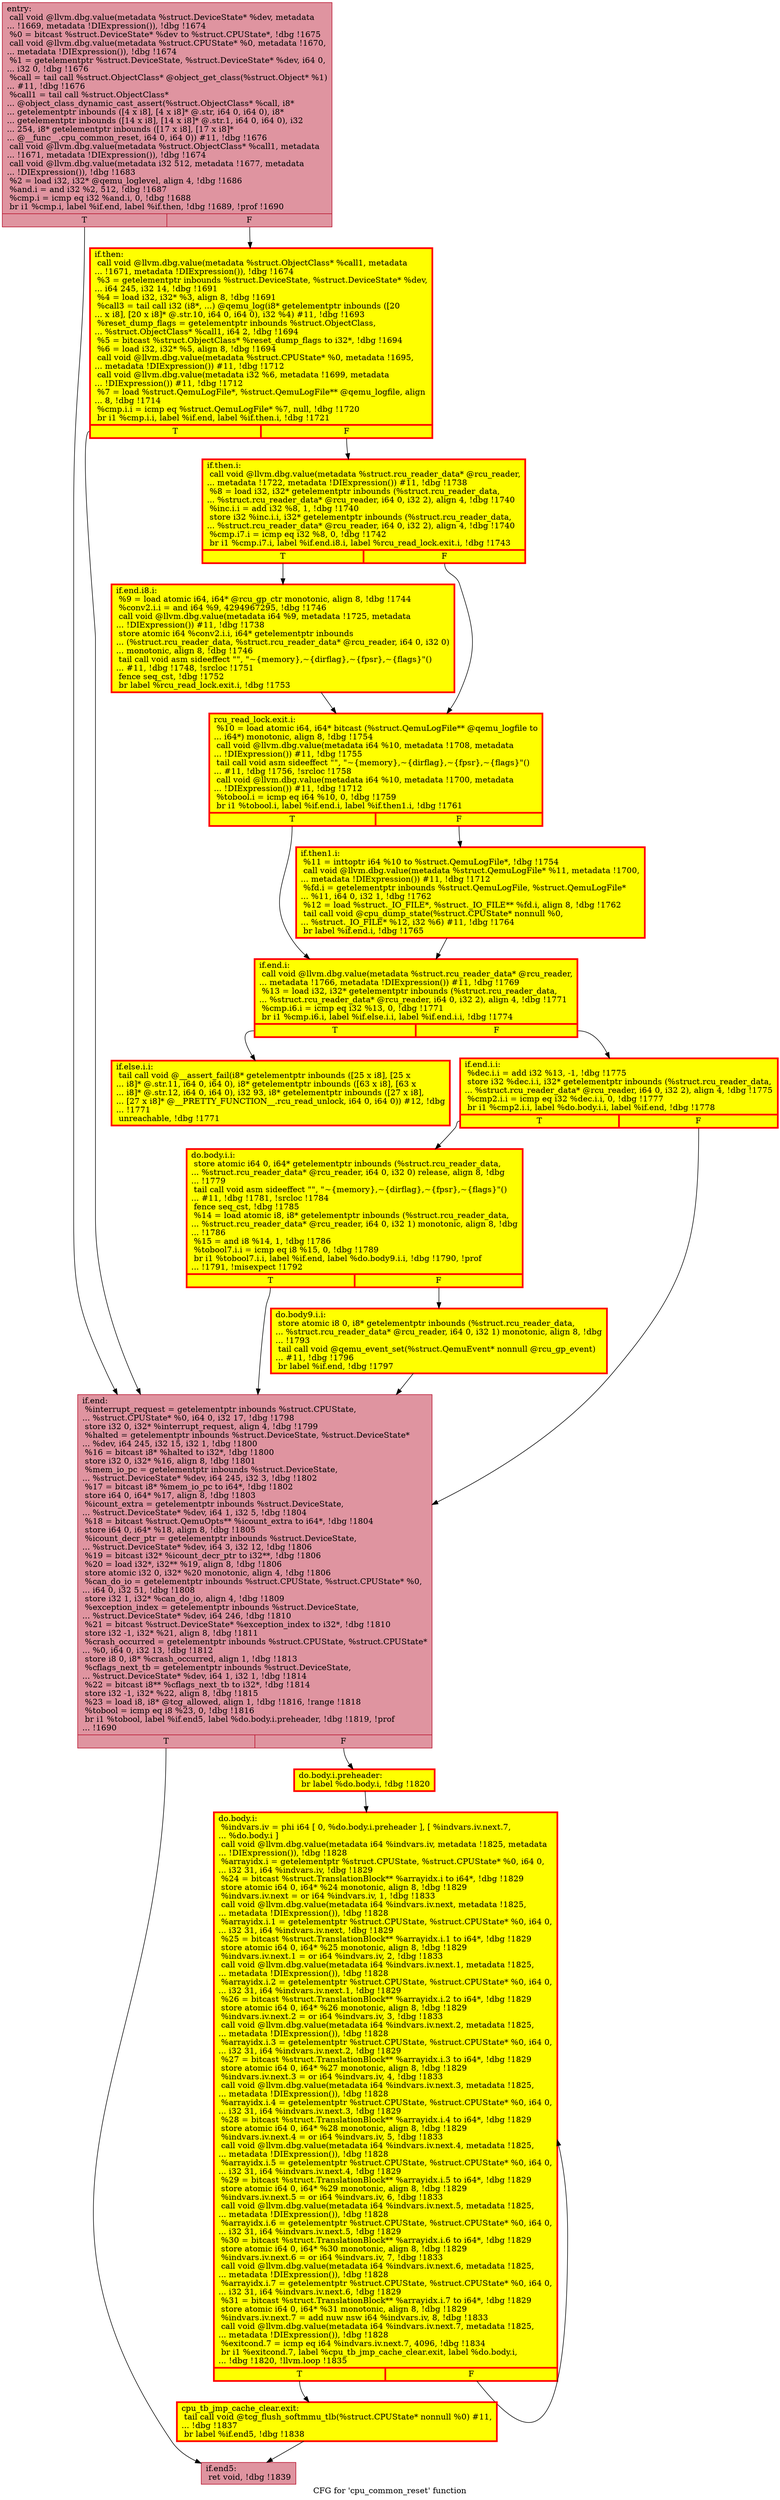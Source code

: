 digraph "CFG for 'cpu_common_reset' function" {
	label="CFG for 'cpu_common_reset' function";

	Node0x55d078b2d430 [shape=record,color="#b70d28ff", style=filled, fillcolor="#b70d2870",label="{entry:\l  call void @llvm.dbg.value(metadata %struct.DeviceState* %dev, metadata\l... !1669, metadata !DIExpression()), !dbg !1674\l  %0 = bitcast %struct.DeviceState* %dev to %struct.CPUState*, !dbg !1675\l  call void @llvm.dbg.value(metadata %struct.CPUState* %0, metadata !1670,\l... metadata !DIExpression()), !dbg !1674\l  %1 = getelementptr %struct.DeviceState, %struct.DeviceState* %dev, i64 0,\l... i32 0, !dbg !1676\l  %call = tail call %struct.ObjectClass* @object_get_class(%struct.Object* %1)\l... #11, !dbg !1676\l  %call1 = tail call %struct.ObjectClass*\l... @object_class_dynamic_cast_assert(%struct.ObjectClass* %call, i8*\l... getelementptr inbounds ([4 x i8], [4 x i8]* @.str, i64 0, i64 0), i8*\l... getelementptr inbounds ([14 x i8], [14 x i8]* @.str.1, i64 0, i64 0), i32\l... 254, i8* getelementptr inbounds ([17 x i8], [17 x i8]*\l... @__func__.cpu_common_reset, i64 0, i64 0)) #11, !dbg !1676\l  call void @llvm.dbg.value(metadata %struct.ObjectClass* %call1, metadata\l... !1671, metadata !DIExpression()), !dbg !1674\l  call void @llvm.dbg.value(metadata i32 512, metadata !1677, metadata\l... !DIExpression()), !dbg !1683\l  %2 = load i32, i32* @qemu_loglevel, align 4, !dbg !1686\l  %and.i = and i32 %2, 512, !dbg !1687\l  %cmp.i = icmp eq i32 %and.i, 0, !dbg !1688\l  br i1 %cmp.i, label %if.end, label %if.then, !dbg !1689, !prof !1690\l|{<s0>T|<s1>F}}"];
	Node0x55d078b2d430:s0 -> Node0x55d078b2f0f0;
	Node0x55d078b2d430:s1 -> Node0x55d078b2efa0;
	Node0x55d078b2efa0 [shape=record,penwidth=3.0, style="filled", color="red", fillcolor="yellow",label="{if.then:                                          \l  call void @llvm.dbg.value(metadata %struct.ObjectClass* %call1, metadata\l... !1671, metadata !DIExpression()), !dbg !1674\l  %3 = getelementptr inbounds %struct.DeviceState, %struct.DeviceState* %dev,\l... i64 245, i32 14, !dbg !1691\l  %4 = load i32, i32* %3, align 8, !dbg !1691\l  %call3 = tail call i32 (i8*, ...) @qemu_log(i8* getelementptr inbounds ([20\l... x i8], [20 x i8]* @.str.10, i64 0, i64 0), i32 %4) #11, !dbg !1693\l  %reset_dump_flags = getelementptr inbounds %struct.ObjectClass,\l... %struct.ObjectClass* %call1, i64 2, !dbg !1694\l  %5 = bitcast %struct.ObjectClass* %reset_dump_flags to i32*, !dbg !1694\l  %6 = load i32, i32* %5, align 8, !dbg !1694\l  call void @llvm.dbg.value(metadata %struct.CPUState* %0, metadata !1695,\l... metadata !DIExpression()) #11, !dbg !1712\l  call void @llvm.dbg.value(metadata i32 %6, metadata !1699, metadata\l... !DIExpression()) #11, !dbg !1712\l  %7 = load %struct.QemuLogFile*, %struct.QemuLogFile** @qemu_logfile, align\l... 8, !dbg !1714\l  %cmp.i.i = icmp eq %struct.QemuLogFile* %7, null, !dbg !1720\l  br i1 %cmp.i.i, label %if.end, label %if.then.i, !dbg !1721\l|{<s0>T|<s1>F}}"];
	Node0x55d078b2efa0:s0 -> Node0x55d078b2f0f0;
	Node0x55d078b2efa0:s1 -> Node0x55d078acff60;
	Node0x55d078acff60 [shape=record,penwidth=3.0, style="filled", color="red", fillcolor="yellow",label="{if.then.i:                                        \l  call void @llvm.dbg.value(metadata %struct.rcu_reader_data* @rcu_reader,\l... metadata !1722, metadata !DIExpression()) #11, !dbg !1738\l  %8 = load i32, i32* getelementptr inbounds (%struct.rcu_reader_data,\l... %struct.rcu_reader_data* @rcu_reader, i64 0, i32 2), align 4, !dbg !1740\l  %inc.i.i = add i32 %8, 1, !dbg !1740\l  store i32 %inc.i.i, i32* getelementptr inbounds (%struct.rcu_reader_data,\l... %struct.rcu_reader_data* @rcu_reader, i64 0, i32 2), align 4, !dbg !1740\l  %cmp.i7.i = icmp eq i32 %8, 0, !dbg !1742\l  br i1 %cmp.i7.i, label %if.end.i8.i, label %rcu_read_lock.exit.i, !dbg !1743\l|{<s0>T|<s1>F}}"];
	Node0x55d078acff60:s0 -> Node0x55d078a92460;
	Node0x55d078acff60:s1 -> Node0x55d078a937c0;
	Node0x55d078a92460 [shape=record,penwidth=3.0, style="filled", color="red", fillcolor="yellow",label="{if.end.i8.i:                                      \l  %9 = load atomic i64, i64* @rcu_gp_ctr monotonic, align 8, !dbg !1744\l  %conv2.i.i = and i64 %9, 4294967295, !dbg !1746\l  call void @llvm.dbg.value(metadata i64 %9, metadata !1725, metadata\l... !DIExpression()) #11, !dbg !1738\l  store atomic i64 %conv2.i.i, i64* getelementptr inbounds\l... (%struct.rcu_reader_data, %struct.rcu_reader_data* @rcu_reader, i64 0, i32 0)\l... monotonic, align 8, !dbg !1746\l  tail call void asm sideeffect \"\", \"~\{memory\},~\{dirflag\},~\{fpsr\},~\{flags\}\"()\l... #11, !dbg !1748, !srcloc !1751\l  fence seq_cst, !dbg !1752\l  br label %rcu_read_lock.exit.i, !dbg !1753\l}"];
	Node0x55d078a92460 -> Node0x55d078a937c0;
	Node0x55d078a937c0 [shape=record,penwidth=3.0, style="filled", color="red", fillcolor="yellow",label="{rcu_read_lock.exit.i:                             \l  %10 = load atomic i64, i64* bitcast (%struct.QemuLogFile** @qemu_logfile to\l... i64*) monotonic, align 8, !dbg !1754\l  call void @llvm.dbg.value(metadata i64 %10, metadata !1708, metadata\l... !DIExpression()) #11, !dbg !1755\l  tail call void asm sideeffect \"\", \"~\{memory\},~\{dirflag\},~\{fpsr\},~\{flags\}\"()\l... #11, !dbg !1756, !srcloc !1758\l  call void @llvm.dbg.value(metadata i64 %10, metadata !1700, metadata\l... !DIExpression()) #11, !dbg !1712\l  %tobool.i = icmp eq i64 %10, 0, !dbg !1759\l  br i1 %tobool.i, label %if.end.i, label %if.then1.i, !dbg !1761\l|{<s0>T|<s1>F}}"];
	Node0x55d078a937c0:s0 -> Node0x55d078b38d60;
	Node0x55d078a937c0:s1 -> Node0x55d078b370d0;
	Node0x55d078b370d0 [shape=record,penwidth=3.0, style="filled", color="red", fillcolor="yellow",label="{if.then1.i:                                       \l  %11 = inttoptr i64 %10 to %struct.QemuLogFile*, !dbg !1754\l  call void @llvm.dbg.value(metadata %struct.QemuLogFile* %11, metadata !1700,\l... metadata !DIExpression()) #11, !dbg !1712\l  %fd.i = getelementptr inbounds %struct.QemuLogFile, %struct.QemuLogFile*\l... %11, i64 0, i32 1, !dbg !1762\l  %12 = load %struct._IO_FILE*, %struct._IO_FILE** %fd.i, align 8, !dbg !1762\l  tail call void @cpu_dump_state(%struct.CPUState* nonnull %0,\l... %struct._IO_FILE* %12, i32 %6) #11, !dbg !1764\l  br label %if.end.i, !dbg !1765\l}"];
	Node0x55d078b370d0 -> Node0x55d078b38d60;
	Node0x55d078b38d60 [shape=record,penwidth=3.0, style="filled", color="red", fillcolor="yellow",label="{if.end.i:                                         \l  call void @llvm.dbg.value(metadata %struct.rcu_reader_data* @rcu_reader,\l... metadata !1766, metadata !DIExpression()) #11, !dbg !1769\l  %13 = load i32, i32* getelementptr inbounds (%struct.rcu_reader_data,\l... %struct.rcu_reader_data* @rcu_reader, i64 0, i32 2), align 4, !dbg !1771\l  %cmp.i6.i = icmp eq i32 %13, 0, !dbg !1771\l  br i1 %cmp.i6.i, label %if.else.i.i, label %if.end.i.i, !dbg !1774\l|{<s0>T|<s1>F}}"];
	Node0x55d078b38d60:s0 -> Node0x55d078a70870;
	Node0x55d078b38d60:s1 -> Node0x55d078ab6950;
	Node0x55d078a70870 [shape=record,penwidth=3.0, style="filled", color="red", fillcolor="yellow",label="{if.else.i.i:                                      \l  tail call void @__assert_fail(i8* getelementptr inbounds ([25 x i8], [25 x\l... i8]* @.str.11, i64 0, i64 0), i8* getelementptr inbounds ([63 x i8], [63 x\l... i8]* @.str.12, i64 0, i64 0), i32 93, i8* getelementptr inbounds ([27 x i8],\l... [27 x i8]* @__PRETTY_FUNCTION__.rcu_read_unlock, i64 0, i64 0)) #12, !dbg\l... !1771\l  unreachable, !dbg !1771\l}"];
	Node0x55d078ab6950 [shape=record,penwidth=3.0, style="filled", color="red", fillcolor="yellow",label="{if.end.i.i:                                       \l  %dec.i.i = add i32 %13, -1, !dbg !1775\l  store i32 %dec.i.i, i32* getelementptr inbounds (%struct.rcu_reader_data,\l... %struct.rcu_reader_data* @rcu_reader, i64 0, i32 2), align 4, !dbg !1775\l  %cmp2.i.i = icmp eq i32 %dec.i.i, 0, !dbg !1777\l  br i1 %cmp2.i.i, label %do.body.i.i, label %if.end, !dbg !1778\l|{<s0>T|<s1>F}}"];
	Node0x55d078ab6950:s0 -> Node0x55d078b28d00;
	Node0x55d078ab6950:s1 -> Node0x55d078b2f0f0;
	Node0x55d078b28d00 [shape=record,penwidth=3.0, style="filled", color="red", fillcolor="yellow",label="{do.body.i.i:                                      \l  store atomic i64 0, i64* getelementptr inbounds (%struct.rcu_reader_data,\l... %struct.rcu_reader_data* @rcu_reader, i64 0, i32 0) release, align 8, !dbg\l... !1779\l  tail call void asm sideeffect \"\", \"~\{memory\},~\{dirflag\},~\{fpsr\},~\{flags\}\"()\l... #11, !dbg !1781, !srcloc !1784\l  fence seq_cst, !dbg !1785\l  %14 = load atomic i8, i8* getelementptr inbounds (%struct.rcu_reader_data,\l... %struct.rcu_reader_data* @rcu_reader, i64 0, i32 1) monotonic, align 8, !dbg\l... !1786\l  %15 = and i8 %14, 1, !dbg !1786\l  %tobool7.i.i = icmp eq i8 %15, 0, !dbg !1789\l  br i1 %tobool7.i.i, label %if.end, label %do.body9.i.i, !dbg !1790, !prof\l... !1791, !misexpect !1792\l|{<s0>T|<s1>F}}"];
	Node0x55d078b28d00:s0 -> Node0x55d078b2f0f0;
	Node0x55d078b28d00:s1 -> Node0x55d078a72e60;
	Node0x55d078a72e60 [shape=record,penwidth=3.0, style="filled", color="red", fillcolor="yellow",label="{do.body9.i.i:                                     \l  store atomic i8 0, i8* getelementptr inbounds (%struct.rcu_reader_data,\l... %struct.rcu_reader_data* @rcu_reader, i64 0, i32 1) monotonic, align 8, !dbg\l... !1793\l  tail call void @qemu_event_set(%struct.QemuEvent* nonnull @rcu_gp_event)\l... #11, !dbg !1796\l  br label %if.end, !dbg !1797\l}"];
	Node0x55d078a72e60 -> Node0x55d078b2f0f0;
	Node0x55d078b2f0f0 [shape=record,color="#b70d28ff", style=filled, fillcolor="#b70d2870",label="{if.end:                                           \l  %interrupt_request = getelementptr inbounds %struct.CPUState,\l... %struct.CPUState* %0, i64 0, i32 17, !dbg !1798\l  store i32 0, i32* %interrupt_request, align 4, !dbg !1799\l  %halted = getelementptr inbounds %struct.DeviceState, %struct.DeviceState*\l... %dev, i64 245, i32 15, i32 1, !dbg !1800\l  %16 = bitcast i8* %halted to i32*, !dbg !1800\l  store i32 0, i32* %16, align 8, !dbg !1801\l  %mem_io_pc = getelementptr inbounds %struct.DeviceState,\l... %struct.DeviceState* %dev, i64 245, i32 3, !dbg !1802\l  %17 = bitcast i8* %mem_io_pc to i64*, !dbg !1802\l  store i64 0, i64* %17, align 8, !dbg !1803\l  %icount_extra = getelementptr inbounds %struct.DeviceState,\l... %struct.DeviceState* %dev, i64 1, i32 5, !dbg !1804\l  %18 = bitcast %struct.QemuOpts** %icount_extra to i64*, !dbg !1804\l  store i64 0, i64* %18, align 8, !dbg !1805\l  %icount_decr_ptr = getelementptr inbounds %struct.DeviceState,\l... %struct.DeviceState* %dev, i64 3, i32 12, !dbg !1806\l  %19 = bitcast i32* %icount_decr_ptr to i32**, !dbg !1806\l  %20 = load i32*, i32** %19, align 8, !dbg !1806\l  store atomic i32 0, i32* %20 monotonic, align 4, !dbg !1806\l  %can_do_io = getelementptr inbounds %struct.CPUState, %struct.CPUState* %0,\l... i64 0, i32 51, !dbg !1808\l  store i32 1, i32* %can_do_io, align 4, !dbg !1809\l  %exception_index = getelementptr inbounds %struct.DeviceState,\l... %struct.DeviceState* %dev, i64 246, !dbg !1810\l  %21 = bitcast %struct.DeviceState* %exception_index to i32*, !dbg !1810\l  store i32 -1, i32* %21, align 8, !dbg !1811\l  %crash_occurred = getelementptr inbounds %struct.CPUState, %struct.CPUState*\l... %0, i64 0, i32 13, !dbg !1812\l  store i8 0, i8* %crash_occurred, align 1, !dbg !1813\l  %cflags_next_tb = getelementptr inbounds %struct.DeviceState,\l... %struct.DeviceState* %dev, i64 1, i32 1, !dbg !1814\l  %22 = bitcast i8** %cflags_next_tb to i32*, !dbg !1814\l  store i32 -1, i32* %22, align 8, !dbg !1815\l  %23 = load i8, i8* @tcg_allowed, align 1, !dbg !1816, !range !1818\l  %tobool = icmp eq i8 %23, 0, !dbg !1816\l  br i1 %tobool, label %if.end5, label %do.body.i.preheader, !dbg !1819, !prof\l... !1690\l|{<s0>T|<s1>F}}"];
	Node0x55d078b2f0f0:s0 -> Node0x55d078b32d40;
	Node0x55d078b2f0f0:s1 -> Node0x55d078bf85e0;
	Node0x55d078bf85e0 [shape=record,penwidth=3.0, style="filled", color="red", fillcolor="yellow",label="{do.body.i.preheader:                              \l  br label %do.body.i, !dbg !1820\l}"];
	Node0x55d078bf85e0 -> Node0x55d07866b4c0;
	Node0x55d07866b4c0 [shape=record,penwidth=3.0, style="filled", color="red", fillcolor="yellow",label="{do.body.i:                                        \l  %indvars.iv = phi i64 [ 0, %do.body.i.preheader ], [ %indvars.iv.next.7,\l... %do.body.i ]\l  call void @llvm.dbg.value(metadata i64 %indvars.iv, metadata !1825, metadata\l... !DIExpression()), !dbg !1828\l  %arrayidx.i = getelementptr %struct.CPUState, %struct.CPUState* %0, i64 0,\l... i32 31, i64 %indvars.iv, !dbg !1829\l  %24 = bitcast %struct.TranslationBlock** %arrayidx.i to i64*, !dbg !1829\l  store atomic i64 0, i64* %24 monotonic, align 8, !dbg !1829\l  %indvars.iv.next = or i64 %indvars.iv, 1, !dbg !1833\l  call void @llvm.dbg.value(metadata i64 %indvars.iv.next, metadata !1825,\l... metadata !DIExpression()), !dbg !1828\l  %arrayidx.i.1 = getelementptr %struct.CPUState, %struct.CPUState* %0, i64 0,\l... i32 31, i64 %indvars.iv.next, !dbg !1829\l  %25 = bitcast %struct.TranslationBlock** %arrayidx.i.1 to i64*, !dbg !1829\l  store atomic i64 0, i64* %25 monotonic, align 8, !dbg !1829\l  %indvars.iv.next.1 = or i64 %indvars.iv, 2, !dbg !1833\l  call void @llvm.dbg.value(metadata i64 %indvars.iv.next.1, metadata !1825,\l... metadata !DIExpression()), !dbg !1828\l  %arrayidx.i.2 = getelementptr %struct.CPUState, %struct.CPUState* %0, i64 0,\l... i32 31, i64 %indvars.iv.next.1, !dbg !1829\l  %26 = bitcast %struct.TranslationBlock** %arrayidx.i.2 to i64*, !dbg !1829\l  store atomic i64 0, i64* %26 monotonic, align 8, !dbg !1829\l  %indvars.iv.next.2 = or i64 %indvars.iv, 3, !dbg !1833\l  call void @llvm.dbg.value(metadata i64 %indvars.iv.next.2, metadata !1825,\l... metadata !DIExpression()), !dbg !1828\l  %arrayidx.i.3 = getelementptr %struct.CPUState, %struct.CPUState* %0, i64 0,\l... i32 31, i64 %indvars.iv.next.2, !dbg !1829\l  %27 = bitcast %struct.TranslationBlock** %arrayidx.i.3 to i64*, !dbg !1829\l  store atomic i64 0, i64* %27 monotonic, align 8, !dbg !1829\l  %indvars.iv.next.3 = or i64 %indvars.iv, 4, !dbg !1833\l  call void @llvm.dbg.value(metadata i64 %indvars.iv.next.3, metadata !1825,\l... metadata !DIExpression()), !dbg !1828\l  %arrayidx.i.4 = getelementptr %struct.CPUState, %struct.CPUState* %0, i64 0,\l... i32 31, i64 %indvars.iv.next.3, !dbg !1829\l  %28 = bitcast %struct.TranslationBlock** %arrayidx.i.4 to i64*, !dbg !1829\l  store atomic i64 0, i64* %28 monotonic, align 8, !dbg !1829\l  %indvars.iv.next.4 = or i64 %indvars.iv, 5, !dbg !1833\l  call void @llvm.dbg.value(metadata i64 %indvars.iv.next.4, metadata !1825,\l... metadata !DIExpression()), !dbg !1828\l  %arrayidx.i.5 = getelementptr %struct.CPUState, %struct.CPUState* %0, i64 0,\l... i32 31, i64 %indvars.iv.next.4, !dbg !1829\l  %29 = bitcast %struct.TranslationBlock** %arrayidx.i.5 to i64*, !dbg !1829\l  store atomic i64 0, i64* %29 monotonic, align 8, !dbg !1829\l  %indvars.iv.next.5 = or i64 %indvars.iv, 6, !dbg !1833\l  call void @llvm.dbg.value(metadata i64 %indvars.iv.next.5, metadata !1825,\l... metadata !DIExpression()), !dbg !1828\l  %arrayidx.i.6 = getelementptr %struct.CPUState, %struct.CPUState* %0, i64 0,\l... i32 31, i64 %indvars.iv.next.5, !dbg !1829\l  %30 = bitcast %struct.TranslationBlock** %arrayidx.i.6 to i64*, !dbg !1829\l  store atomic i64 0, i64* %30 monotonic, align 8, !dbg !1829\l  %indvars.iv.next.6 = or i64 %indvars.iv, 7, !dbg !1833\l  call void @llvm.dbg.value(metadata i64 %indvars.iv.next.6, metadata !1825,\l... metadata !DIExpression()), !dbg !1828\l  %arrayidx.i.7 = getelementptr %struct.CPUState, %struct.CPUState* %0, i64 0,\l... i32 31, i64 %indvars.iv.next.6, !dbg !1829\l  %31 = bitcast %struct.TranslationBlock** %arrayidx.i.7 to i64*, !dbg !1829\l  store atomic i64 0, i64* %31 monotonic, align 8, !dbg !1829\l  %indvars.iv.next.7 = add nuw nsw i64 %indvars.iv, 8, !dbg !1833\l  call void @llvm.dbg.value(metadata i64 %indvars.iv.next.7, metadata !1825,\l... metadata !DIExpression()), !dbg !1828\l  %exitcond.7 = icmp eq i64 %indvars.iv.next.7, 4096, !dbg !1834\l  br i1 %exitcond.7, label %cpu_tb_jmp_cache_clear.exit, label %do.body.i,\l... !dbg !1820, !llvm.loop !1835\l|{<s0>T|<s1>F}}"];
	Node0x55d07866b4c0:s0 -> Node0x55d078ab3e90;
	Node0x55d07866b4c0:s1 -> Node0x55d07866b4c0;
	Node0x55d078ab3e90 [shape=record,penwidth=3.0, style="filled", color="red", fillcolor="yellow",label="{cpu_tb_jmp_cache_clear.exit:                      \l  tail call void @tcg_flush_softmmu_tlb(%struct.CPUState* nonnull %0) #11,\l... !dbg !1837\l  br label %if.end5, !dbg !1838\l}"];
	Node0x55d078ab3e90 -> Node0x55d078b32d40;
	Node0x55d078b32d40 [shape=record,color="#b70d28ff", style=filled, fillcolor="#b70d2870",label="{if.end5:                                          \l  ret void, !dbg !1839\l}"];
}

